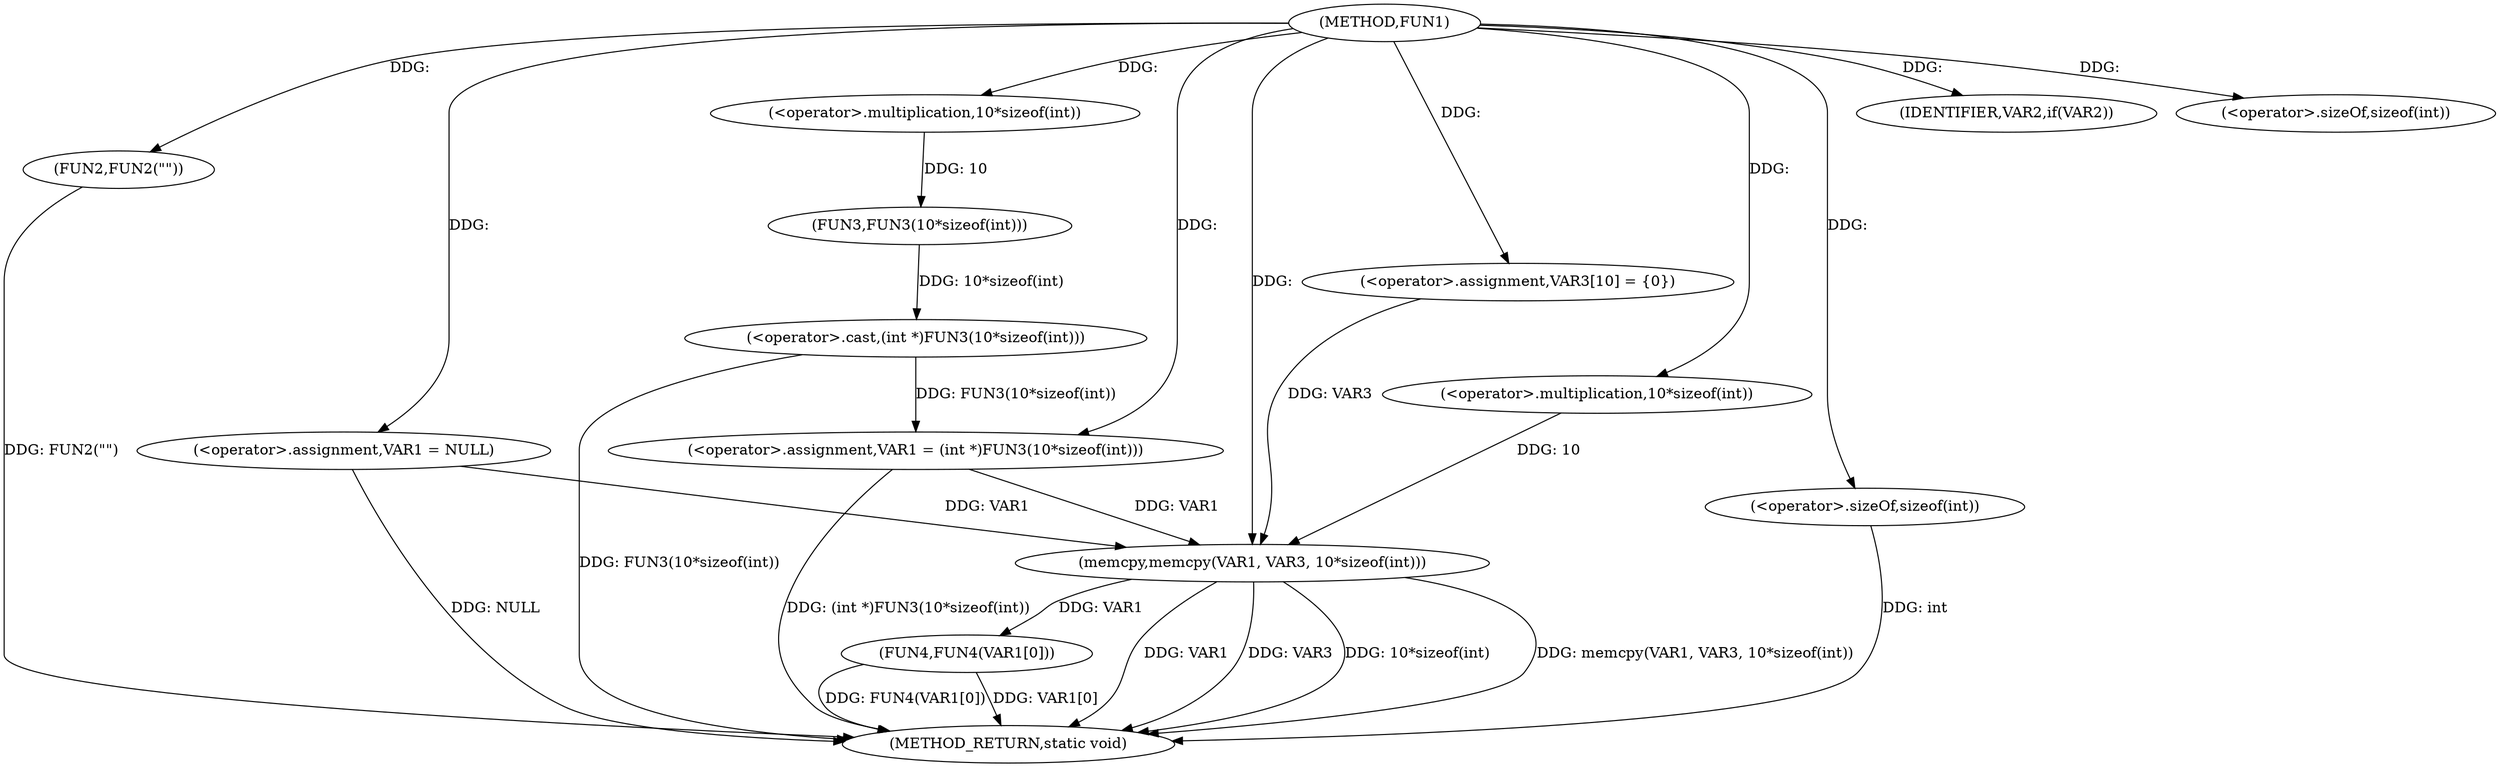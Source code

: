 digraph FUN1 {  
"1000100" [label = "(METHOD,FUN1)" ]
"1000137" [label = "(METHOD_RETURN,static void)" ]
"1000103" [label = "(<operator>.assignment,VAR1 = NULL)" ]
"1000107" [label = "(IDENTIFIER,VAR2,if(VAR2))" ]
"1000109" [label = "(FUN2,FUN2(\"\"))" ]
"1000113" [label = "(<operator>.assignment,VAR1 = (int *)FUN3(10*sizeof(int)))" ]
"1000115" [label = "(<operator>.cast,(int *)FUN3(10*sizeof(int)))" ]
"1000117" [label = "(FUN3,FUN3(10*sizeof(int)))" ]
"1000118" [label = "(<operator>.multiplication,10*sizeof(int))" ]
"1000120" [label = "(<operator>.sizeOf,sizeof(int))" ]
"1000124" [label = "(<operator>.assignment,VAR3[10] = {0})" ]
"1000126" [label = "(memcpy,memcpy(VAR1, VAR3, 10*sizeof(int)))" ]
"1000129" [label = "(<operator>.multiplication,10*sizeof(int))" ]
"1000131" [label = "(<operator>.sizeOf,sizeof(int))" ]
"1000133" [label = "(FUN4,FUN4(VAR1[0]))" ]
  "1000115" -> "1000137"  [ label = "DDG: FUN3(10*sizeof(int))"] 
  "1000126" -> "1000137"  [ label = "DDG: memcpy(VAR1, VAR3, 10*sizeof(int))"] 
  "1000103" -> "1000137"  [ label = "DDG: NULL"] 
  "1000131" -> "1000137"  [ label = "DDG: int"] 
  "1000113" -> "1000137"  [ label = "DDG: (int *)FUN3(10*sizeof(int))"] 
  "1000126" -> "1000137"  [ label = "DDG: VAR1"] 
  "1000133" -> "1000137"  [ label = "DDG: FUN4(VAR1[0])"] 
  "1000126" -> "1000137"  [ label = "DDG: VAR3"] 
  "1000109" -> "1000137"  [ label = "DDG: FUN2(\"\")"] 
  "1000126" -> "1000137"  [ label = "DDG: 10*sizeof(int)"] 
  "1000133" -> "1000137"  [ label = "DDG: VAR1[0]"] 
  "1000100" -> "1000103"  [ label = "DDG: "] 
  "1000100" -> "1000107"  [ label = "DDG: "] 
  "1000100" -> "1000109"  [ label = "DDG: "] 
  "1000115" -> "1000113"  [ label = "DDG: FUN3(10*sizeof(int))"] 
  "1000100" -> "1000113"  [ label = "DDG: "] 
  "1000117" -> "1000115"  [ label = "DDG: 10*sizeof(int)"] 
  "1000118" -> "1000117"  [ label = "DDG: 10"] 
  "1000100" -> "1000118"  [ label = "DDG: "] 
  "1000100" -> "1000120"  [ label = "DDG: "] 
  "1000100" -> "1000124"  [ label = "DDG: "] 
  "1000103" -> "1000126"  [ label = "DDG: VAR1"] 
  "1000113" -> "1000126"  [ label = "DDG: VAR1"] 
  "1000100" -> "1000126"  [ label = "DDG: "] 
  "1000124" -> "1000126"  [ label = "DDG: VAR3"] 
  "1000129" -> "1000126"  [ label = "DDG: 10"] 
  "1000100" -> "1000129"  [ label = "DDG: "] 
  "1000100" -> "1000131"  [ label = "DDG: "] 
  "1000126" -> "1000133"  [ label = "DDG: VAR1"] 
}
